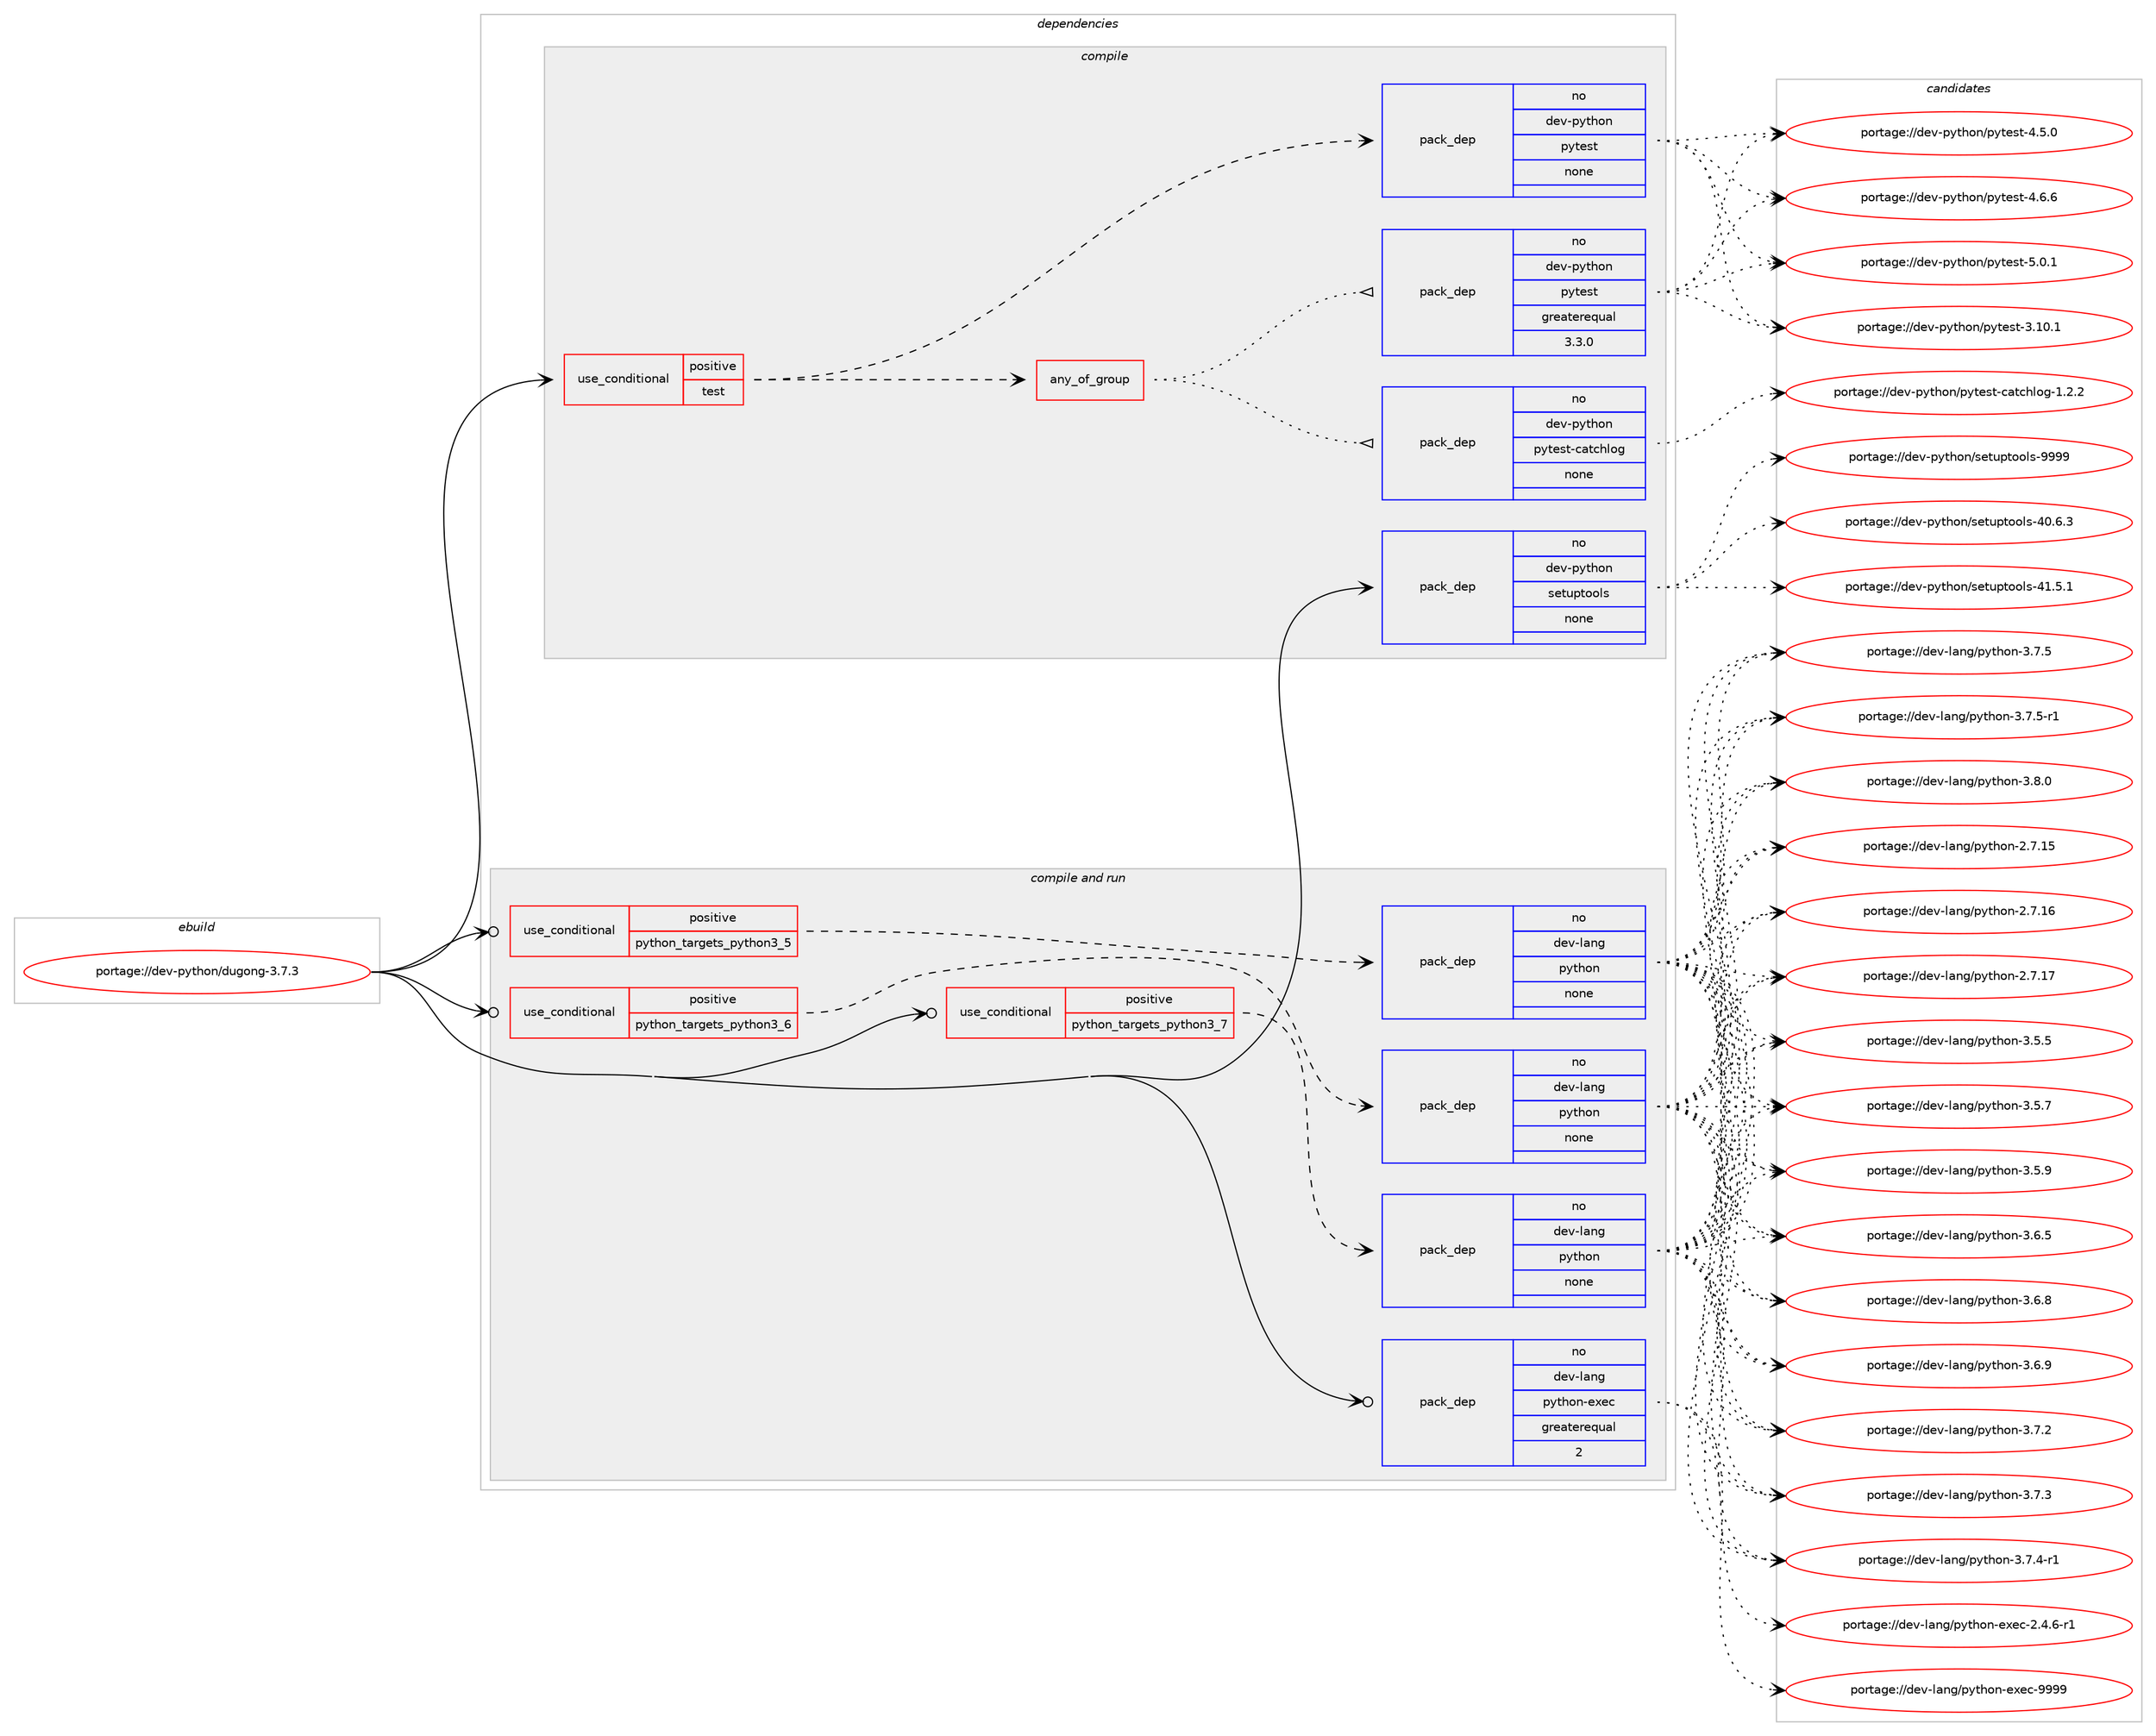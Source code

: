 digraph prolog {

# *************
# Graph options
# *************

newrank=true;
concentrate=true;
compound=true;
graph [rankdir=LR,fontname=Helvetica,fontsize=10,ranksep=1.5];#, ranksep=2.5, nodesep=0.2];
edge  [arrowhead=vee];
node  [fontname=Helvetica,fontsize=10];

# **********
# The ebuild
# **********

subgraph cluster_leftcol {
color=gray;
rank=same;
label=<<i>ebuild</i>>;
id [label="portage://dev-python/dugong-3.7.3", color=red, width=4, href="../dev-python/dugong-3.7.3.svg"];
}

# ****************
# The dependencies
# ****************

subgraph cluster_midcol {
color=gray;
label=<<i>dependencies</i>>;
subgraph cluster_compile {
fillcolor="#eeeeee";
style=filled;
label=<<i>compile</i>>;
subgraph cond28085 {
dependency137676 [label=<<TABLE BORDER="0" CELLBORDER="1" CELLSPACING="0" CELLPADDING="4"><TR><TD ROWSPAN="3" CELLPADDING="10">use_conditional</TD></TR><TR><TD>positive</TD></TR><TR><TD>test</TD></TR></TABLE>>, shape=none, color=red];
subgraph pack106274 {
dependency137677 [label=<<TABLE BORDER="0" CELLBORDER="1" CELLSPACING="0" CELLPADDING="4" WIDTH="220"><TR><TD ROWSPAN="6" CELLPADDING="30">pack_dep</TD></TR><TR><TD WIDTH="110">no</TD></TR><TR><TD>dev-python</TD></TR><TR><TD>pytest</TD></TR><TR><TD>none</TD></TR><TR><TD></TD></TR></TABLE>>, shape=none, color=blue];
}
dependency137676:e -> dependency137677:w [weight=20,style="dashed",arrowhead="vee"];
subgraph any3248 {
dependency137678 [label=<<TABLE BORDER="0" CELLBORDER="1" CELLSPACING="0" CELLPADDING="4"><TR><TD CELLPADDING="10">any_of_group</TD></TR></TABLE>>, shape=none, color=red];subgraph pack106275 {
dependency137679 [label=<<TABLE BORDER="0" CELLBORDER="1" CELLSPACING="0" CELLPADDING="4" WIDTH="220"><TR><TD ROWSPAN="6" CELLPADDING="30">pack_dep</TD></TR><TR><TD WIDTH="110">no</TD></TR><TR><TD>dev-python</TD></TR><TR><TD>pytest-catchlog</TD></TR><TR><TD>none</TD></TR><TR><TD></TD></TR></TABLE>>, shape=none, color=blue];
}
dependency137678:e -> dependency137679:w [weight=20,style="dotted",arrowhead="oinv"];
subgraph pack106276 {
dependency137680 [label=<<TABLE BORDER="0" CELLBORDER="1" CELLSPACING="0" CELLPADDING="4" WIDTH="220"><TR><TD ROWSPAN="6" CELLPADDING="30">pack_dep</TD></TR><TR><TD WIDTH="110">no</TD></TR><TR><TD>dev-python</TD></TR><TR><TD>pytest</TD></TR><TR><TD>greaterequal</TD></TR><TR><TD>3.3.0</TD></TR></TABLE>>, shape=none, color=blue];
}
dependency137678:e -> dependency137680:w [weight=20,style="dotted",arrowhead="oinv"];
}
dependency137676:e -> dependency137678:w [weight=20,style="dashed",arrowhead="vee"];
}
id:e -> dependency137676:w [weight=20,style="solid",arrowhead="vee"];
subgraph pack106277 {
dependency137681 [label=<<TABLE BORDER="0" CELLBORDER="1" CELLSPACING="0" CELLPADDING="4" WIDTH="220"><TR><TD ROWSPAN="6" CELLPADDING="30">pack_dep</TD></TR><TR><TD WIDTH="110">no</TD></TR><TR><TD>dev-python</TD></TR><TR><TD>setuptools</TD></TR><TR><TD>none</TD></TR><TR><TD></TD></TR></TABLE>>, shape=none, color=blue];
}
id:e -> dependency137681:w [weight=20,style="solid",arrowhead="vee"];
}
subgraph cluster_compileandrun {
fillcolor="#eeeeee";
style=filled;
label=<<i>compile and run</i>>;
subgraph cond28086 {
dependency137682 [label=<<TABLE BORDER="0" CELLBORDER="1" CELLSPACING="0" CELLPADDING="4"><TR><TD ROWSPAN="3" CELLPADDING="10">use_conditional</TD></TR><TR><TD>positive</TD></TR><TR><TD>python_targets_python3_5</TD></TR></TABLE>>, shape=none, color=red];
subgraph pack106278 {
dependency137683 [label=<<TABLE BORDER="0" CELLBORDER="1" CELLSPACING="0" CELLPADDING="4" WIDTH="220"><TR><TD ROWSPAN="6" CELLPADDING="30">pack_dep</TD></TR><TR><TD WIDTH="110">no</TD></TR><TR><TD>dev-lang</TD></TR><TR><TD>python</TD></TR><TR><TD>none</TD></TR><TR><TD></TD></TR></TABLE>>, shape=none, color=blue];
}
dependency137682:e -> dependency137683:w [weight=20,style="dashed",arrowhead="vee"];
}
id:e -> dependency137682:w [weight=20,style="solid",arrowhead="odotvee"];
subgraph cond28087 {
dependency137684 [label=<<TABLE BORDER="0" CELLBORDER="1" CELLSPACING="0" CELLPADDING="4"><TR><TD ROWSPAN="3" CELLPADDING="10">use_conditional</TD></TR><TR><TD>positive</TD></TR><TR><TD>python_targets_python3_6</TD></TR></TABLE>>, shape=none, color=red];
subgraph pack106279 {
dependency137685 [label=<<TABLE BORDER="0" CELLBORDER="1" CELLSPACING="0" CELLPADDING="4" WIDTH="220"><TR><TD ROWSPAN="6" CELLPADDING="30">pack_dep</TD></TR><TR><TD WIDTH="110">no</TD></TR><TR><TD>dev-lang</TD></TR><TR><TD>python</TD></TR><TR><TD>none</TD></TR><TR><TD></TD></TR></TABLE>>, shape=none, color=blue];
}
dependency137684:e -> dependency137685:w [weight=20,style="dashed",arrowhead="vee"];
}
id:e -> dependency137684:w [weight=20,style="solid",arrowhead="odotvee"];
subgraph cond28088 {
dependency137686 [label=<<TABLE BORDER="0" CELLBORDER="1" CELLSPACING="0" CELLPADDING="4"><TR><TD ROWSPAN="3" CELLPADDING="10">use_conditional</TD></TR><TR><TD>positive</TD></TR><TR><TD>python_targets_python3_7</TD></TR></TABLE>>, shape=none, color=red];
subgraph pack106280 {
dependency137687 [label=<<TABLE BORDER="0" CELLBORDER="1" CELLSPACING="0" CELLPADDING="4" WIDTH="220"><TR><TD ROWSPAN="6" CELLPADDING="30">pack_dep</TD></TR><TR><TD WIDTH="110">no</TD></TR><TR><TD>dev-lang</TD></TR><TR><TD>python</TD></TR><TR><TD>none</TD></TR><TR><TD></TD></TR></TABLE>>, shape=none, color=blue];
}
dependency137686:e -> dependency137687:w [weight=20,style="dashed",arrowhead="vee"];
}
id:e -> dependency137686:w [weight=20,style="solid",arrowhead="odotvee"];
subgraph pack106281 {
dependency137688 [label=<<TABLE BORDER="0" CELLBORDER="1" CELLSPACING="0" CELLPADDING="4" WIDTH="220"><TR><TD ROWSPAN="6" CELLPADDING="30">pack_dep</TD></TR><TR><TD WIDTH="110">no</TD></TR><TR><TD>dev-lang</TD></TR><TR><TD>python-exec</TD></TR><TR><TD>greaterequal</TD></TR><TR><TD>2</TD></TR></TABLE>>, shape=none, color=blue];
}
id:e -> dependency137688:w [weight=20,style="solid",arrowhead="odotvee"];
}
subgraph cluster_run {
fillcolor="#eeeeee";
style=filled;
label=<<i>run</i>>;
}
}

# **************
# The candidates
# **************

subgraph cluster_choices {
rank=same;
color=gray;
label=<<i>candidates</i>>;

subgraph choice106274 {
color=black;
nodesep=1;
choiceportage100101118451121211161041111104711212111610111511645514649484649 [label="portage://dev-python/pytest-3.10.1", color=red, width=4,href="../dev-python/pytest-3.10.1.svg"];
choiceportage1001011184511212111610411111047112121116101115116455246534648 [label="portage://dev-python/pytest-4.5.0", color=red, width=4,href="../dev-python/pytest-4.5.0.svg"];
choiceportage1001011184511212111610411111047112121116101115116455246544654 [label="portage://dev-python/pytest-4.6.6", color=red, width=4,href="../dev-python/pytest-4.6.6.svg"];
choiceportage1001011184511212111610411111047112121116101115116455346484649 [label="portage://dev-python/pytest-5.0.1", color=red, width=4,href="../dev-python/pytest-5.0.1.svg"];
dependency137677:e -> choiceportage100101118451121211161041111104711212111610111511645514649484649:w [style=dotted,weight="100"];
dependency137677:e -> choiceportage1001011184511212111610411111047112121116101115116455246534648:w [style=dotted,weight="100"];
dependency137677:e -> choiceportage1001011184511212111610411111047112121116101115116455246544654:w [style=dotted,weight="100"];
dependency137677:e -> choiceportage1001011184511212111610411111047112121116101115116455346484649:w [style=dotted,weight="100"];
}
subgraph choice106275 {
color=black;
nodesep=1;
choiceportage100101118451121211161041111104711212111610111511645999711699104108111103454946504650 [label="portage://dev-python/pytest-catchlog-1.2.2", color=red, width=4,href="../dev-python/pytest-catchlog-1.2.2.svg"];
dependency137679:e -> choiceportage100101118451121211161041111104711212111610111511645999711699104108111103454946504650:w [style=dotted,weight="100"];
}
subgraph choice106276 {
color=black;
nodesep=1;
choiceportage100101118451121211161041111104711212111610111511645514649484649 [label="portage://dev-python/pytest-3.10.1", color=red, width=4,href="../dev-python/pytest-3.10.1.svg"];
choiceportage1001011184511212111610411111047112121116101115116455246534648 [label="portage://dev-python/pytest-4.5.0", color=red, width=4,href="../dev-python/pytest-4.5.0.svg"];
choiceportage1001011184511212111610411111047112121116101115116455246544654 [label="portage://dev-python/pytest-4.6.6", color=red, width=4,href="../dev-python/pytest-4.6.6.svg"];
choiceportage1001011184511212111610411111047112121116101115116455346484649 [label="portage://dev-python/pytest-5.0.1", color=red, width=4,href="../dev-python/pytest-5.0.1.svg"];
dependency137680:e -> choiceportage100101118451121211161041111104711212111610111511645514649484649:w [style=dotted,weight="100"];
dependency137680:e -> choiceportage1001011184511212111610411111047112121116101115116455246534648:w [style=dotted,weight="100"];
dependency137680:e -> choiceportage1001011184511212111610411111047112121116101115116455246544654:w [style=dotted,weight="100"];
dependency137680:e -> choiceportage1001011184511212111610411111047112121116101115116455346484649:w [style=dotted,weight="100"];
}
subgraph choice106277 {
color=black;
nodesep=1;
choiceportage100101118451121211161041111104711510111611711211611111110811545524846544651 [label="portage://dev-python/setuptools-40.6.3", color=red, width=4,href="../dev-python/setuptools-40.6.3.svg"];
choiceportage100101118451121211161041111104711510111611711211611111110811545524946534649 [label="portage://dev-python/setuptools-41.5.1", color=red, width=4,href="../dev-python/setuptools-41.5.1.svg"];
choiceportage10010111845112121116104111110471151011161171121161111111081154557575757 [label="portage://dev-python/setuptools-9999", color=red, width=4,href="../dev-python/setuptools-9999.svg"];
dependency137681:e -> choiceportage100101118451121211161041111104711510111611711211611111110811545524846544651:w [style=dotted,weight="100"];
dependency137681:e -> choiceportage100101118451121211161041111104711510111611711211611111110811545524946534649:w [style=dotted,weight="100"];
dependency137681:e -> choiceportage10010111845112121116104111110471151011161171121161111111081154557575757:w [style=dotted,weight="100"];
}
subgraph choice106278 {
color=black;
nodesep=1;
choiceportage10010111845108971101034711212111610411111045504655464953 [label="portage://dev-lang/python-2.7.15", color=red, width=4,href="../dev-lang/python-2.7.15.svg"];
choiceportage10010111845108971101034711212111610411111045504655464954 [label="portage://dev-lang/python-2.7.16", color=red, width=4,href="../dev-lang/python-2.7.16.svg"];
choiceportage10010111845108971101034711212111610411111045504655464955 [label="portage://dev-lang/python-2.7.17", color=red, width=4,href="../dev-lang/python-2.7.17.svg"];
choiceportage100101118451089711010347112121116104111110455146534653 [label="portage://dev-lang/python-3.5.5", color=red, width=4,href="../dev-lang/python-3.5.5.svg"];
choiceportage100101118451089711010347112121116104111110455146534655 [label="portage://dev-lang/python-3.5.7", color=red, width=4,href="../dev-lang/python-3.5.7.svg"];
choiceportage100101118451089711010347112121116104111110455146534657 [label="portage://dev-lang/python-3.5.9", color=red, width=4,href="../dev-lang/python-3.5.9.svg"];
choiceportage100101118451089711010347112121116104111110455146544653 [label="portage://dev-lang/python-3.6.5", color=red, width=4,href="../dev-lang/python-3.6.5.svg"];
choiceportage100101118451089711010347112121116104111110455146544656 [label="portage://dev-lang/python-3.6.8", color=red, width=4,href="../dev-lang/python-3.6.8.svg"];
choiceportage100101118451089711010347112121116104111110455146544657 [label="portage://dev-lang/python-3.6.9", color=red, width=4,href="../dev-lang/python-3.6.9.svg"];
choiceportage100101118451089711010347112121116104111110455146554650 [label="portage://dev-lang/python-3.7.2", color=red, width=4,href="../dev-lang/python-3.7.2.svg"];
choiceportage100101118451089711010347112121116104111110455146554651 [label="portage://dev-lang/python-3.7.3", color=red, width=4,href="../dev-lang/python-3.7.3.svg"];
choiceportage1001011184510897110103471121211161041111104551465546524511449 [label="portage://dev-lang/python-3.7.4-r1", color=red, width=4,href="../dev-lang/python-3.7.4-r1.svg"];
choiceportage100101118451089711010347112121116104111110455146554653 [label="portage://dev-lang/python-3.7.5", color=red, width=4,href="../dev-lang/python-3.7.5.svg"];
choiceportage1001011184510897110103471121211161041111104551465546534511449 [label="portage://dev-lang/python-3.7.5-r1", color=red, width=4,href="../dev-lang/python-3.7.5-r1.svg"];
choiceportage100101118451089711010347112121116104111110455146564648 [label="portage://dev-lang/python-3.8.0", color=red, width=4,href="../dev-lang/python-3.8.0.svg"];
dependency137683:e -> choiceportage10010111845108971101034711212111610411111045504655464953:w [style=dotted,weight="100"];
dependency137683:e -> choiceportage10010111845108971101034711212111610411111045504655464954:w [style=dotted,weight="100"];
dependency137683:e -> choiceportage10010111845108971101034711212111610411111045504655464955:w [style=dotted,weight="100"];
dependency137683:e -> choiceportage100101118451089711010347112121116104111110455146534653:w [style=dotted,weight="100"];
dependency137683:e -> choiceportage100101118451089711010347112121116104111110455146534655:w [style=dotted,weight="100"];
dependency137683:e -> choiceportage100101118451089711010347112121116104111110455146534657:w [style=dotted,weight="100"];
dependency137683:e -> choiceportage100101118451089711010347112121116104111110455146544653:w [style=dotted,weight="100"];
dependency137683:e -> choiceportage100101118451089711010347112121116104111110455146544656:w [style=dotted,weight="100"];
dependency137683:e -> choiceportage100101118451089711010347112121116104111110455146544657:w [style=dotted,weight="100"];
dependency137683:e -> choiceportage100101118451089711010347112121116104111110455146554650:w [style=dotted,weight="100"];
dependency137683:e -> choiceportage100101118451089711010347112121116104111110455146554651:w [style=dotted,weight="100"];
dependency137683:e -> choiceportage1001011184510897110103471121211161041111104551465546524511449:w [style=dotted,weight="100"];
dependency137683:e -> choiceportage100101118451089711010347112121116104111110455146554653:w [style=dotted,weight="100"];
dependency137683:e -> choiceportage1001011184510897110103471121211161041111104551465546534511449:w [style=dotted,weight="100"];
dependency137683:e -> choiceportage100101118451089711010347112121116104111110455146564648:w [style=dotted,weight="100"];
}
subgraph choice106279 {
color=black;
nodesep=1;
choiceportage10010111845108971101034711212111610411111045504655464953 [label="portage://dev-lang/python-2.7.15", color=red, width=4,href="../dev-lang/python-2.7.15.svg"];
choiceportage10010111845108971101034711212111610411111045504655464954 [label="portage://dev-lang/python-2.7.16", color=red, width=4,href="../dev-lang/python-2.7.16.svg"];
choiceportage10010111845108971101034711212111610411111045504655464955 [label="portage://dev-lang/python-2.7.17", color=red, width=4,href="../dev-lang/python-2.7.17.svg"];
choiceportage100101118451089711010347112121116104111110455146534653 [label="portage://dev-lang/python-3.5.5", color=red, width=4,href="../dev-lang/python-3.5.5.svg"];
choiceportage100101118451089711010347112121116104111110455146534655 [label="portage://dev-lang/python-3.5.7", color=red, width=4,href="../dev-lang/python-3.5.7.svg"];
choiceportage100101118451089711010347112121116104111110455146534657 [label="portage://dev-lang/python-3.5.9", color=red, width=4,href="../dev-lang/python-3.5.9.svg"];
choiceportage100101118451089711010347112121116104111110455146544653 [label="portage://dev-lang/python-3.6.5", color=red, width=4,href="../dev-lang/python-3.6.5.svg"];
choiceportage100101118451089711010347112121116104111110455146544656 [label="portage://dev-lang/python-3.6.8", color=red, width=4,href="../dev-lang/python-3.6.8.svg"];
choiceportage100101118451089711010347112121116104111110455146544657 [label="portage://dev-lang/python-3.6.9", color=red, width=4,href="../dev-lang/python-3.6.9.svg"];
choiceportage100101118451089711010347112121116104111110455146554650 [label="portage://dev-lang/python-3.7.2", color=red, width=4,href="../dev-lang/python-3.7.2.svg"];
choiceportage100101118451089711010347112121116104111110455146554651 [label="portage://dev-lang/python-3.7.3", color=red, width=4,href="../dev-lang/python-3.7.3.svg"];
choiceportage1001011184510897110103471121211161041111104551465546524511449 [label="portage://dev-lang/python-3.7.4-r1", color=red, width=4,href="../dev-lang/python-3.7.4-r1.svg"];
choiceportage100101118451089711010347112121116104111110455146554653 [label="portage://dev-lang/python-3.7.5", color=red, width=4,href="../dev-lang/python-3.7.5.svg"];
choiceportage1001011184510897110103471121211161041111104551465546534511449 [label="portage://dev-lang/python-3.7.5-r1", color=red, width=4,href="../dev-lang/python-3.7.5-r1.svg"];
choiceportage100101118451089711010347112121116104111110455146564648 [label="portage://dev-lang/python-3.8.0", color=red, width=4,href="../dev-lang/python-3.8.0.svg"];
dependency137685:e -> choiceportage10010111845108971101034711212111610411111045504655464953:w [style=dotted,weight="100"];
dependency137685:e -> choiceportage10010111845108971101034711212111610411111045504655464954:w [style=dotted,weight="100"];
dependency137685:e -> choiceportage10010111845108971101034711212111610411111045504655464955:w [style=dotted,weight="100"];
dependency137685:e -> choiceportage100101118451089711010347112121116104111110455146534653:w [style=dotted,weight="100"];
dependency137685:e -> choiceportage100101118451089711010347112121116104111110455146534655:w [style=dotted,weight="100"];
dependency137685:e -> choiceportage100101118451089711010347112121116104111110455146534657:w [style=dotted,weight="100"];
dependency137685:e -> choiceportage100101118451089711010347112121116104111110455146544653:w [style=dotted,weight="100"];
dependency137685:e -> choiceportage100101118451089711010347112121116104111110455146544656:w [style=dotted,weight="100"];
dependency137685:e -> choiceportage100101118451089711010347112121116104111110455146544657:w [style=dotted,weight="100"];
dependency137685:e -> choiceportage100101118451089711010347112121116104111110455146554650:w [style=dotted,weight="100"];
dependency137685:e -> choiceportage100101118451089711010347112121116104111110455146554651:w [style=dotted,weight="100"];
dependency137685:e -> choiceportage1001011184510897110103471121211161041111104551465546524511449:w [style=dotted,weight="100"];
dependency137685:e -> choiceportage100101118451089711010347112121116104111110455146554653:w [style=dotted,weight="100"];
dependency137685:e -> choiceportage1001011184510897110103471121211161041111104551465546534511449:w [style=dotted,weight="100"];
dependency137685:e -> choiceportage100101118451089711010347112121116104111110455146564648:w [style=dotted,weight="100"];
}
subgraph choice106280 {
color=black;
nodesep=1;
choiceportage10010111845108971101034711212111610411111045504655464953 [label="portage://dev-lang/python-2.7.15", color=red, width=4,href="../dev-lang/python-2.7.15.svg"];
choiceportage10010111845108971101034711212111610411111045504655464954 [label="portage://dev-lang/python-2.7.16", color=red, width=4,href="../dev-lang/python-2.7.16.svg"];
choiceportage10010111845108971101034711212111610411111045504655464955 [label="portage://dev-lang/python-2.7.17", color=red, width=4,href="../dev-lang/python-2.7.17.svg"];
choiceportage100101118451089711010347112121116104111110455146534653 [label="portage://dev-lang/python-3.5.5", color=red, width=4,href="../dev-lang/python-3.5.5.svg"];
choiceportage100101118451089711010347112121116104111110455146534655 [label="portage://dev-lang/python-3.5.7", color=red, width=4,href="../dev-lang/python-3.5.7.svg"];
choiceportage100101118451089711010347112121116104111110455146534657 [label="portage://dev-lang/python-3.5.9", color=red, width=4,href="../dev-lang/python-3.5.9.svg"];
choiceportage100101118451089711010347112121116104111110455146544653 [label="portage://dev-lang/python-3.6.5", color=red, width=4,href="../dev-lang/python-3.6.5.svg"];
choiceportage100101118451089711010347112121116104111110455146544656 [label="portage://dev-lang/python-3.6.8", color=red, width=4,href="../dev-lang/python-3.6.8.svg"];
choiceportage100101118451089711010347112121116104111110455146544657 [label="portage://dev-lang/python-3.6.9", color=red, width=4,href="../dev-lang/python-3.6.9.svg"];
choiceportage100101118451089711010347112121116104111110455146554650 [label="portage://dev-lang/python-3.7.2", color=red, width=4,href="../dev-lang/python-3.7.2.svg"];
choiceportage100101118451089711010347112121116104111110455146554651 [label="portage://dev-lang/python-3.7.3", color=red, width=4,href="../dev-lang/python-3.7.3.svg"];
choiceportage1001011184510897110103471121211161041111104551465546524511449 [label="portage://dev-lang/python-3.7.4-r1", color=red, width=4,href="../dev-lang/python-3.7.4-r1.svg"];
choiceportage100101118451089711010347112121116104111110455146554653 [label="portage://dev-lang/python-3.7.5", color=red, width=4,href="../dev-lang/python-3.7.5.svg"];
choiceportage1001011184510897110103471121211161041111104551465546534511449 [label="portage://dev-lang/python-3.7.5-r1", color=red, width=4,href="../dev-lang/python-3.7.5-r1.svg"];
choiceportage100101118451089711010347112121116104111110455146564648 [label="portage://dev-lang/python-3.8.0", color=red, width=4,href="../dev-lang/python-3.8.0.svg"];
dependency137687:e -> choiceportage10010111845108971101034711212111610411111045504655464953:w [style=dotted,weight="100"];
dependency137687:e -> choiceportage10010111845108971101034711212111610411111045504655464954:w [style=dotted,weight="100"];
dependency137687:e -> choiceportage10010111845108971101034711212111610411111045504655464955:w [style=dotted,weight="100"];
dependency137687:e -> choiceportage100101118451089711010347112121116104111110455146534653:w [style=dotted,weight="100"];
dependency137687:e -> choiceportage100101118451089711010347112121116104111110455146534655:w [style=dotted,weight="100"];
dependency137687:e -> choiceportage100101118451089711010347112121116104111110455146534657:w [style=dotted,weight="100"];
dependency137687:e -> choiceportage100101118451089711010347112121116104111110455146544653:w [style=dotted,weight="100"];
dependency137687:e -> choiceportage100101118451089711010347112121116104111110455146544656:w [style=dotted,weight="100"];
dependency137687:e -> choiceportage100101118451089711010347112121116104111110455146544657:w [style=dotted,weight="100"];
dependency137687:e -> choiceportage100101118451089711010347112121116104111110455146554650:w [style=dotted,weight="100"];
dependency137687:e -> choiceportage100101118451089711010347112121116104111110455146554651:w [style=dotted,weight="100"];
dependency137687:e -> choiceportage1001011184510897110103471121211161041111104551465546524511449:w [style=dotted,weight="100"];
dependency137687:e -> choiceportage100101118451089711010347112121116104111110455146554653:w [style=dotted,weight="100"];
dependency137687:e -> choiceportage1001011184510897110103471121211161041111104551465546534511449:w [style=dotted,weight="100"];
dependency137687:e -> choiceportage100101118451089711010347112121116104111110455146564648:w [style=dotted,weight="100"];
}
subgraph choice106281 {
color=black;
nodesep=1;
choiceportage10010111845108971101034711212111610411111045101120101994550465246544511449 [label="portage://dev-lang/python-exec-2.4.6-r1", color=red, width=4,href="../dev-lang/python-exec-2.4.6-r1.svg"];
choiceportage10010111845108971101034711212111610411111045101120101994557575757 [label="portage://dev-lang/python-exec-9999", color=red, width=4,href="../dev-lang/python-exec-9999.svg"];
dependency137688:e -> choiceportage10010111845108971101034711212111610411111045101120101994550465246544511449:w [style=dotted,weight="100"];
dependency137688:e -> choiceportage10010111845108971101034711212111610411111045101120101994557575757:w [style=dotted,weight="100"];
}
}

}
